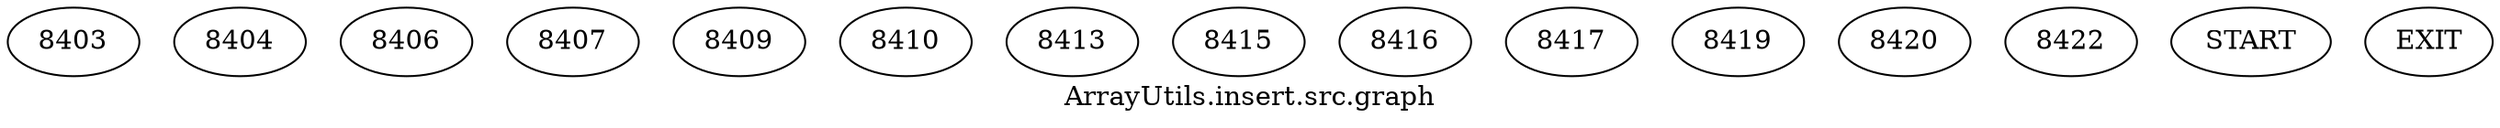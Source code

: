 /* --------------------------------------------------- */
/* Generated by Dr. Garbage Control Flow Graph Factory */
/* http://www.drgarbage.com                            */
/* Version: 4.5.0.201508311741                         */
/* Retrieved on: 2020-01-06 13:44:27.124               */
/* --------------------------------------------------- */
digraph "ArrayUtils.insert.src.graph" {
 graph [label="ArrayUtils.insert.src.graph"];
 2 [label="8403" ]
 3 [label="8404" ]
 4 [label="8406" ]
 5 [label="8407" ]
 6 [label="8409" ]
 7 [label="8410" ]
 8 [label="8413" ]
 9 [label="8415" ]
 10 [label="8416" ]
 11 [label="8417" ]
 12 [label="8419" ]
 13 [label="8420" ]
 14 [label="8422" ]
 15 [label="START" ]
 16 [label="EXIT" ]
 15  2
 2  3
 2  4
 4  5
 4  6
 6  7
 6  8
 8  9
 9  10
 10  11
 10  12
 11  12
 12  13
 12  14
 13  14
 3  16
 5  16
 7  16
 14  16
}

